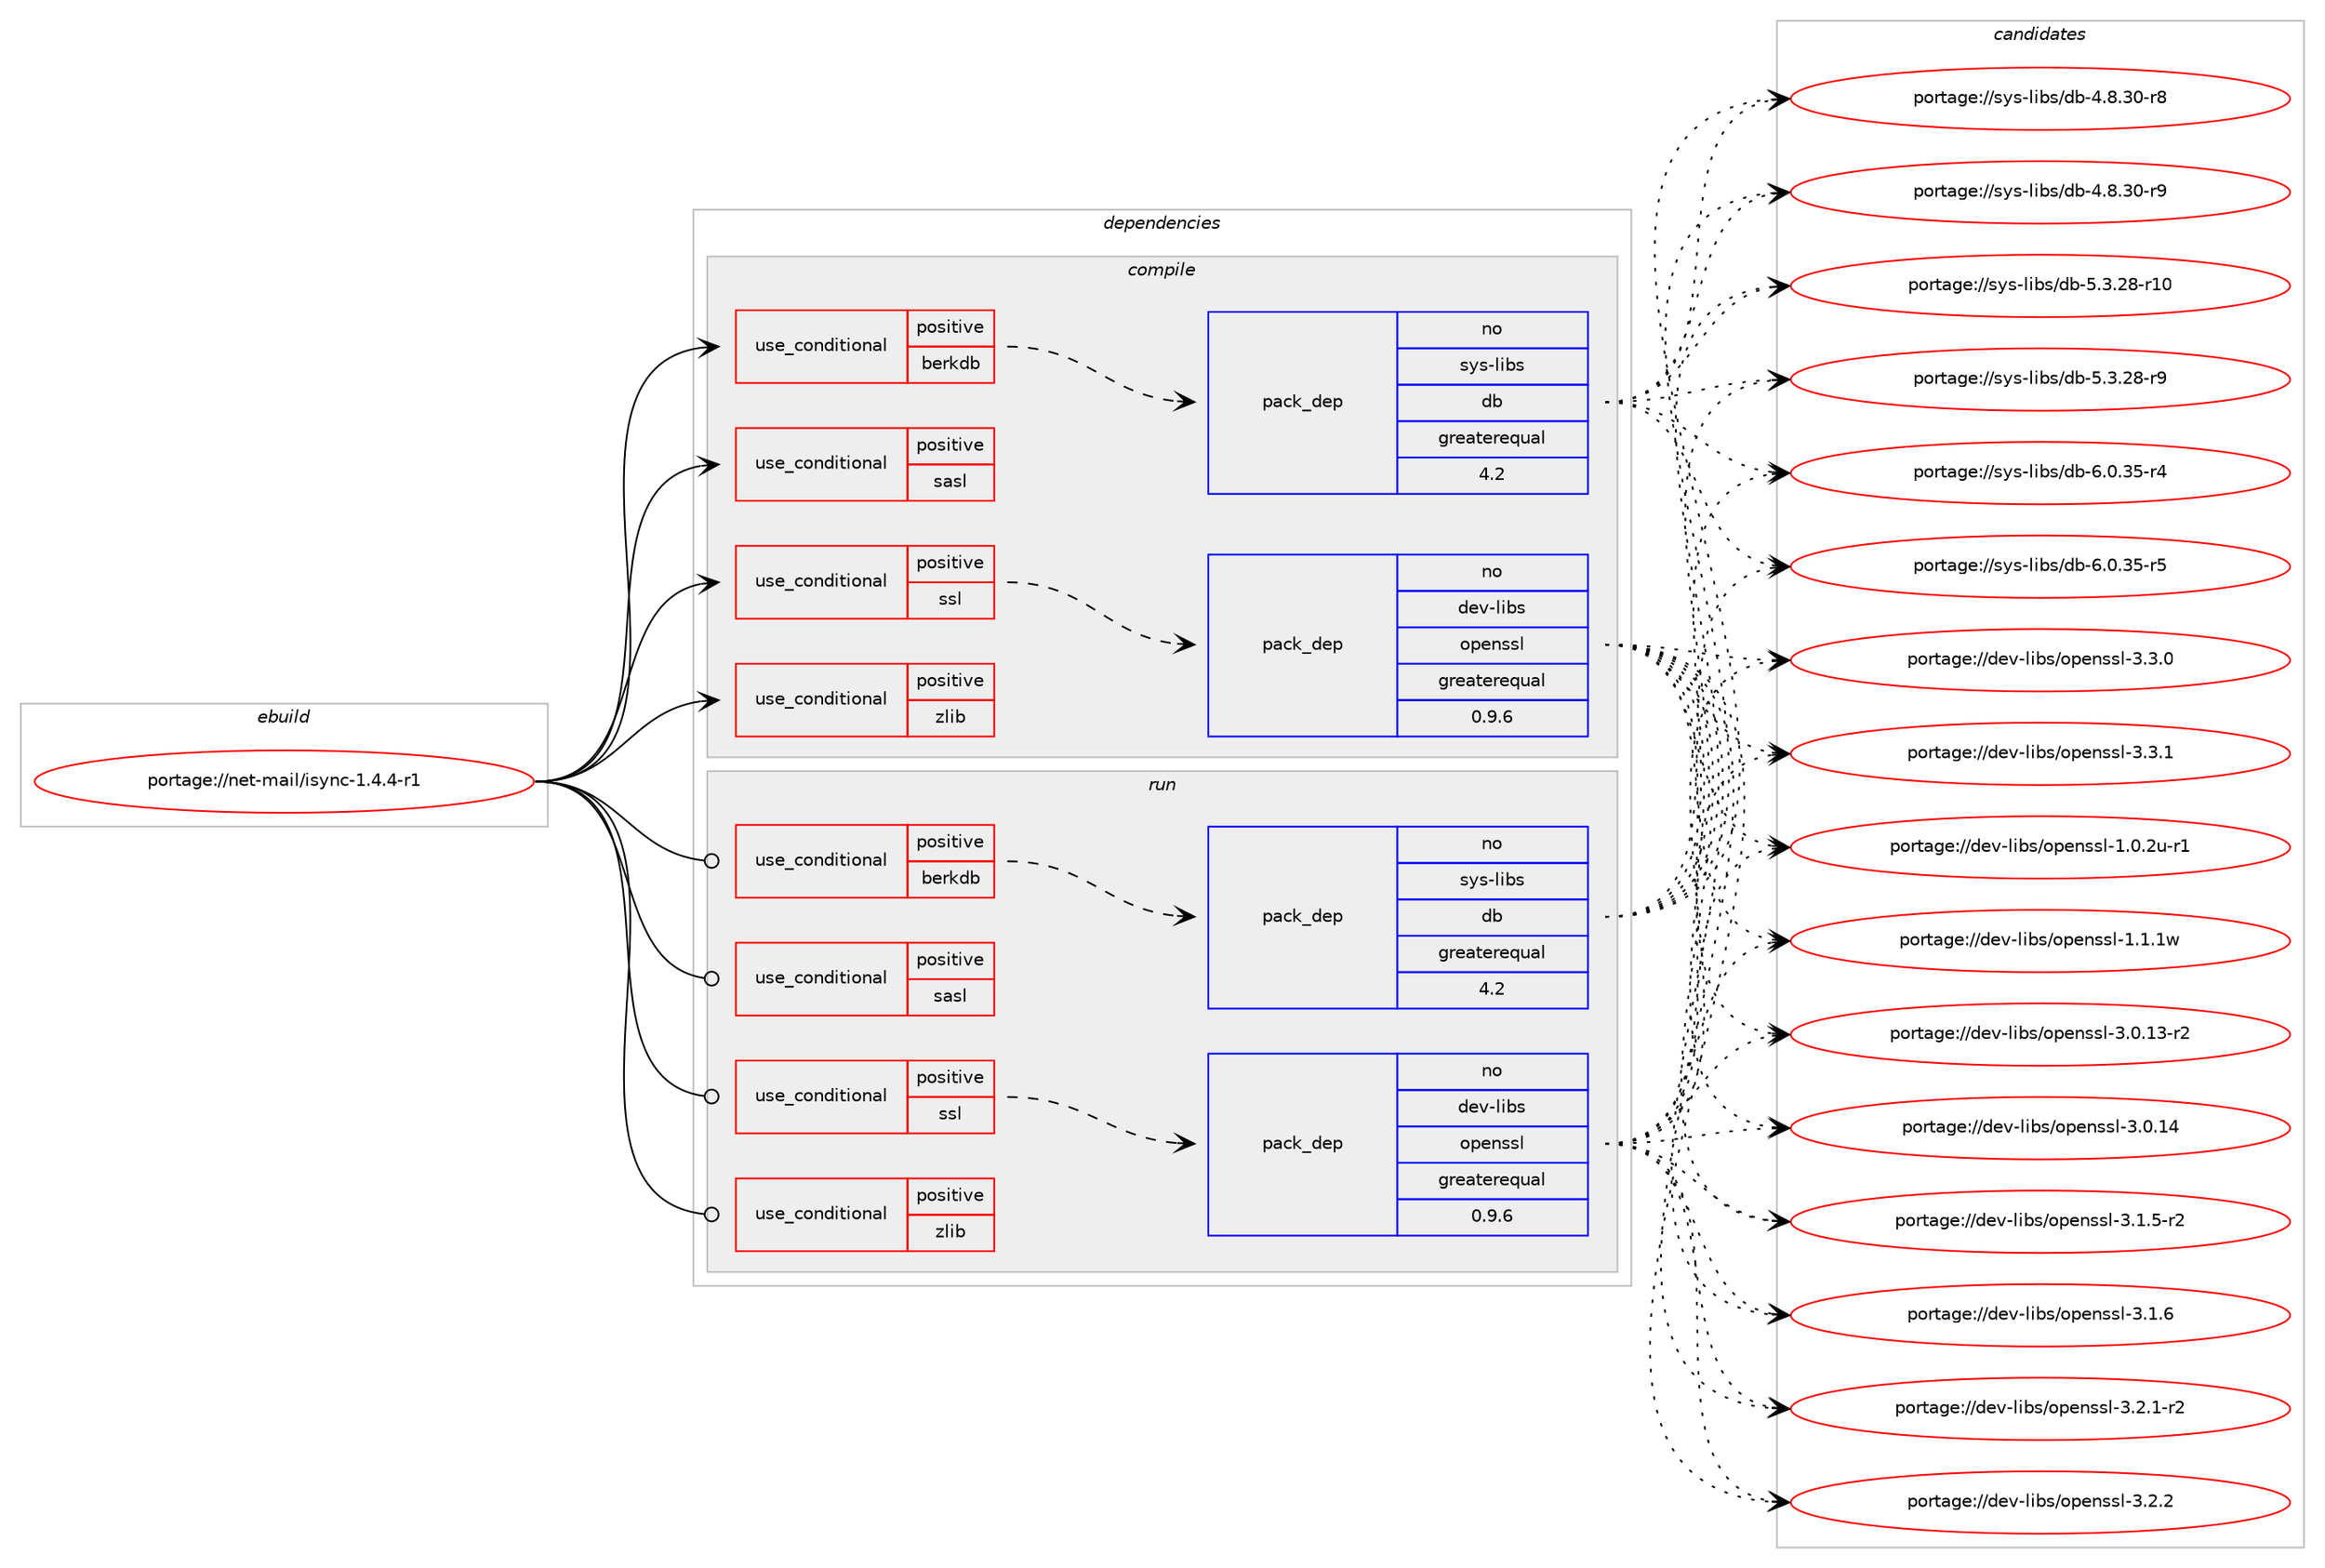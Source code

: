 digraph prolog {

# *************
# Graph options
# *************

newrank=true;
concentrate=true;
compound=true;
graph [rankdir=LR,fontname=Helvetica,fontsize=10,ranksep=1.5];#, ranksep=2.5, nodesep=0.2];
edge  [arrowhead=vee];
node  [fontname=Helvetica,fontsize=10];

# **********
# The ebuild
# **********

subgraph cluster_leftcol {
color=gray;
rank=same;
label=<<i>ebuild</i>>;
id [label="portage://net-mail/isync-1.4.4-r1", color=red, width=4, href="../net-mail/isync-1.4.4-r1.svg"];
}

# ****************
# The dependencies
# ****************

subgraph cluster_midcol {
color=gray;
label=<<i>dependencies</i>>;
subgraph cluster_compile {
fillcolor="#eeeeee";
style=filled;
label=<<i>compile</i>>;
subgraph cond92698 {
dependency185393 [label=<<TABLE BORDER="0" CELLBORDER="1" CELLSPACING="0" CELLPADDING="4"><TR><TD ROWSPAN="3" CELLPADDING="10">use_conditional</TD></TR><TR><TD>positive</TD></TR><TR><TD>berkdb</TD></TR></TABLE>>, shape=none, color=red];
subgraph pack90086 {
dependency185394 [label=<<TABLE BORDER="0" CELLBORDER="1" CELLSPACING="0" CELLPADDING="4" WIDTH="220"><TR><TD ROWSPAN="6" CELLPADDING="30">pack_dep</TD></TR><TR><TD WIDTH="110">no</TD></TR><TR><TD>sys-libs</TD></TR><TR><TD>db</TD></TR><TR><TD>greaterequal</TD></TR><TR><TD>4.2</TD></TR></TABLE>>, shape=none, color=blue];
}
dependency185393:e -> dependency185394:w [weight=20,style="dashed",arrowhead="vee"];
}
id:e -> dependency185393:w [weight=20,style="solid",arrowhead="vee"];
subgraph cond92699 {
dependency185395 [label=<<TABLE BORDER="0" CELLBORDER="1" CELLSPACING="0" CELLPADDING="4"><TR><TD ROWSPAN="3" CELLPADDING="10">use_conditional</TD></TR><TR><TD>positive</TD></TR><TR><TD>sasl</TD></TR></TABLE>>, shape=none, color=red];
# *** BEGIN UNKNOWN DEPENDENCY TYPE (TODO) ***
# dependency185395 -> package_dependency(portage://net-mail/isync-1.4.4-r1,install,no,dev-libs,cyrus-sasl,none,[,,],[],[])
# *** END UNKNOWN DEPENDENCY TYPE (TODO) ***

}
id:e -> dependency185395:w [weight=20,style="solid",arrowhead="vee"];
subgraph cond92700 {
dependency185396 [label=<<TABLE BORDER="0" CELLBORDER="1" CELLSPACING="0" CELLPADDING="4"><TR><TD ROWSPAN="3" CELLPADDING="10">use_conditional</TD></TR><TR><TD>positive</TD></TR><TR><TD>ssl</TD></TR></TABLE>>, shape=none, color=red];
subgraph pack90087 {
dependency185397 [label=<<TABLE BORDER="0" CELLBORDER="1" CELLSPACING="0" CELLPADDING="4" WIDTH="220"><TR><TD ROWSPAN="6" CELLPADDING="30">pack_dep</TD></TR><TR><TD WIDTH="110">no</TD></TR><TR><TD>dev-libs</TD></TR><TR><TD>openssl</TD></TR><TR><TD>greaterequal</TD></TR><TR><TD>0.9.6</TD></TR></TABLE>>, shape=none, color=blue];
}
dependency185396:e -> dependency185397:w [weight=20,style="dashed",arrowhead="vee"];
}
id:e -> dependency185396:w [weight=20,style="solid",arrowhead="vee"];
subgraph cond92701 {
dependency185398 [label=<<TABLE BORDER="0" CELLBORDER="1" CELLSPACING="0" CELLPADDING="4"><TR><TD ROWSPAN="3" CELLPADDING="10">use_conditional</TD></TR><TR><TD>positive</TD></TR><TR><TD>zlib</TD></TR></TABLE>>, shape=none, color=red];
# *** BEGIN UNKNOWN DEPENDENCY TYPE (TODO) ***
# dependency185398 -> package_dependency(portage://net-mail/isync-1.4.4-r1,install,no,sys-libs,zlib,none,[,,],[slot(0),equal],[])
# *** END UNKNOWN DEPENDENCY TYPE (TODO) ***

}
id:e -> dependency185398:w [weight=20,style="solid",arrowhead="vee"];
# *** BEGIN UNKNOWN DEPENDENCY TYPE (TODO) ***
# id -> package_dependency(portage://net-mail/isync-1.4.4-r1,install,weak,sci-chemistry,mdtraj,none,[,,],[],[])
# *** END UNKNOWN DEPENDENCY TYPE (TODO) ***

}
subgraph cluster_compileandrun {
fillcolor="#eeeeee";
style=filled;
label=<<i>compile and run</i>>;
}
subgraph cluster_run {
fillcolor="#eeeeee";
style=filled;
label=<<i>run</i>>;
subgraph cond92702 {
dependency185399 [label=<<TABLE BORDER="0" CELLBORDER="1" CELLSPACING="0" CELLPADDING="4"><TR><TD ROWSPAN="3" CELLPADDING="10">use_conditional</TD></TR><TR><TD>positive</TD></TR><TR><TD>berkdb</TD></TR></TABLE>>, shape=none, color=red];
subgraph pack90088 {
dependency185400 [label=<<TABLE BORDER="0" CELLBORDER="1" CELLSPACING="0" CELLPADDING="4" WIDTH="220"><TR><TD ROWSPAN="6" CELLPADDING="30">pack_dep</TD></TR><TR><TD WIDTH="110">no</TD></TR><TR><TD>sys-libs</TD></TR><TR><TD>db</TD></TR><TR><TD>greaterequal</TD></TR><TR><TD>4.2</TD></TR></TABLE>>, shape=none, color=blue];
}
dependency185399:e -> dependency185400:w [weight=20,style="dashed",arrowhead="vee"];
}
id:e -> dependency185399:w [weight=20,style="solid",arrowhead="odot"];
subgraph cond92703 {
dependency185401 [label=<<TABLE BORDER="0" CELLBORDER="1" CELLSPACING="0" CELLPADDING="4"><TR><TD ROWSPAN="3" CELLPADDING="10">use_conditional</TD></TR><TR><TD>positive</TD></TR><TR><TD>sasl</TD></TR></TABLE>>, shape=none, color=red];
# *** BEGIN UNKNOWN DEPENDENCY TYPE (TODO) ***
# dependency185401 -> package_dependency(portage://net-mail/isync-1.4.4-r1,run,no,dev-libs,cyrus-sasl,none,[,,],[],[])
# *** END UNKNOWN DEPENDENCY TYPE (TODO) ***

}
id:e -> dependency185401:w [weight=20,style="solid",arrowhead="odot"];
subgraph cond92704 {
dependency185402 [label=<<TABLE BORDER="0" CELLBORDER="1" CELLSPACING="0" CELLPADDING="4"><TR><TD ROWSPAN="3" CELLPADDING="10">use_conditional</TD></TR><TR><TD>positive</TD></TR><TR><TD>ssl</TD></TR></TABLE>>, shape=none, color=red];
subgraph pack90089 {
dependency185403 [label=<<TABLE BORDER="0" CELLBORDER="1" CELLSPACING="0" CELLPADDING="4" WIDTH="220"><TR><TD ROWSPAN="6" CELLPADDING="30">pack_dep</TD></TR><TR><TD WIDTH="110">no</TD></TR><TR><TD>dev-libs</TD></TR><TR><TD>openssl</TD></TR><TR><TD>greaterequal</TD></TR><TR><TD>0.9.6</TD></TR></TABLE>>, shape=none, color=blue];
}
dependency185402:e -> dependency185403:w [weight=20,style="dashed",arrowhead="vee"];
}
id:e -> dependency185402:w [weight=20,style="solid",arrowhead="odot"];
subgraph cond92705 {
dependency185404 [label=<<TABLE BORDER="0" CELLBORDER="1" CELLSPACING="0" CELLPADDING="4"><TR><TD ROWSPAN="3" CELLPADDING="10">use_conditional</TD></TR><TR><TD>positive</TD></TR><TR><TD>zlib</TD></TR></TABLE>>, shape=none, color=red];
# *** BEGIN UNKNOWN DEPENDENCY TYPE (TODO) ***
# dependency185404 -> package_dependency(portage://net-mail/isync-1.4.4-r1,run,no,sys-libs,zlib,none,[,,],[slot(0),equal],[])
# *** END UNKNOWN DEPENDENCY TYPE (TODO) ***

}
id:e -> dependency185404:w [weight=20,style="solid",arrowhead="odot"];
# *** BEGIN UNKNOWN DEPENDENCY TYPE (TODO) ***
# id -> package_dependency(portage://net-mail/isync-1.4.4-r1,run,weak,sci-chemistry,mdtraj,none,[,,],[],[])
# *** END UNKNOWN DEPENDENCY TYPE (TODO) ***

}
}

# **************
# The candidates
# **************

subgraph cluster_choices {
rank=same;
color=gray;
label=<<i>candidates</i>>;

subgraph choice90086 {
color=black;
nodesep=1;
choice11512111545108105981154710098455246564651484511456 [label="portage://sys-libs/db-4.8.30-r8", color=red, width=4,href="../sys-libs/db-4.8.30-r8.svg"];
choice11512111545108105981154710098455246564651484511457 [label="portage://sys-libs/db-4.8.30-r9", color=red, width=4,href="../sys-libs/db-4.8.30-r9.svg"];
choice1151211154510810598115471009845534651465056451144948 [label="portage://sys-libs/db-5.3.28-r10", color=red, width=4,href="../sys-libs/db-5.3.28-r10.svg"];
choice11512111545108105981154710098455346514650564511457 [label="portage://sys-libs/db-5.3.28-r9", color=red, width=4,href="../sys-libs/db-5.3.28-r9.svg"];
choice11512111545108105981154710098455446484651534511452 [label="portage://sys-libs/db-6.0.35-r4", color=red, width=4,href="../sys-libs/db-6.0.35-r4.svg"];
choice11512111545108105981154710098455446484651534511453 [label="portage://sys-libs/db-6.0.35-r5", color=red, width=4,href="../sys-libs/db-6.0.35-r5.svg"];
dependency185394:e -> choice11512111545108105981154710098455246564651484511456:w [style=dotted,weight="100"];
dependency185394:e -> choice11512111545108105981154710098455246564651484511457:w [style=dotted,weight="100"];
dependency185394:e -> choice1151211154510810598115471009845534651465056451144948:w [style=dotted,weight="100"];
dependency185394:e -> choice11512111545108105981154710098455346514650564511457:w [style=dotted,weight="100"];
dependency185394:e -> choice11512111545108105981154710098455446484651534511452:w [style=dotted,weight="100"];
dependency185394:e -> choice11512111545108105981154710098455446484651534511453:w [style=dotted,weight="100"];
}
subgraph choice90087 {
color=black;
nodesep=1;
choice1001011184510810598115471111121011101151151084549464846501174511449 [label="portage://dev-libs/openssl-1.0.2u-r1", color=red, width=4,href="../dev-libs/openssl-1.0.2u-r1.svg"];
choice100101118451081059811547111112101110115115108454946494649119 [label="portage://dev-libs/openssl-1.1.1w", color=red, width=4,href="../dev-libs/openssl-1.1.1w.svg"];
choice100101118451081059811547111112101110115115108455146484649514511450 [label="portage://dev-libs/openssl-3.0.13-r2", color=red, width=4,href="../dev-libs/openssl-3.0.13-r2.svg"];
choice10010111845108105981154711111210111011511510845514648464952 [label="portage://dev-libs/openssl-3.0.14", color=red, width=4,href="../dev-libs/openssl-3.0.14.svg"];
choice1001011184510810598115471111121011101151151084551464946534511450 [label="portage://dev-libs/openssl-3.1.5-r2", color=red, width=4,href="../dev-libs/openssl-3.1.5-r2.svg"];
choice100101118451081059811547111112101110115115108455146494654 [label="portage://dev-libs/openssl-3.1.6", color=red, width=4,href="../dev-libs/openssl-3.1.6.svg"];
choice1001011184510810598115471111121011101151151084551465046494511450 [label="portage://dev-libs/openssl-3.2.1-r2", color=red, width=4,href="../dev-libs/openssl-3.2.1-r2.svg"];
choice100101118451081059811547111112101110115115108455146504650 [label="portage://dev-libs/openssl-3.2.2", color=red, width=4,href="../dev-libs/openssl-3.2.2.svg"];
choice100101118451081059811547111112101110115115108455146514648 [label="portage://dev-libs/openssl-3.3.0", color=red, width=4,href="../dev-libs/openssl-3.3.0.svg"];
choice100101118451081059811547111112101110115115108455146514649 [label="portage://dev-libs/openssl-3.3.1", color=red, width=4,href="../dev-libs/openssl-3.3.1.svg"];
dependency185397:e -> choice1001011184510810598115471111121011101151151084549464846501174511449:w [style=dotted,weight="100"];
dependency185397:e -> choice100101118451081059811547111112101110115115108454946494649119:w [style=dotted,weight="100"];
dependency185397:e -> choice100101118451081059811547111112101110115115108455146484649514511450:w [style=dotted,weight="100"];
dependency185397:e -> choice10010111845108105981154711111210111011511510845514648464952:w [style=dotted,weight="100"];
dependency185397:e -> choice1001011184510810598115471111121011101151151084551464946534511450:w [style=dotted,weight="100"];
dependency185397:e -> choice100101118451081059811547111112101110115115108455146494654:w [style=dotted,weight="100"];
dependency185397:e -> choice1001011184510810598115471111121011101151151084551465046494511450:w [style=dotted,weight="100"];
dependency185397:e -> choice100101118451081059811547111112101110115115108455146504650:w [style=dotted,weight="100"];
dependency185397:e -> choice100101118451081059811547111112101110115115108455146514648:w [style=dotted,weight="100"];
dependency185397:e -> choice100101118451081059811547111112101110115115108455146514649:w [style=dotted,weight="100"];
}
subgraph choice90088 {
color=black;
nodesep=1;
choice11512111545108105981154710098455246564651484511456 [label="portage://sys-libs/db-4.8.30-r8", color=red, width=4,href="../sys-libs/db-4.8.30-r8.svg"];
choice11512111545108105981154710098455246564651484511457 [label="portage://sys-libs/db-4.8.30-r9", color=red, width=4,href="../sys-libs/db-4.8.30-r9.svg"];
choice1151211154510810598115471009845534651465056451144948 [label="portage://sys-libs/db-5.3.28-r10", color=red, width=4,href="../sys-libs/db-5.3.28-r10.svg"];
choice11512111545108105981154710098455346514650564511457 [label="portage://sys-libs/db-5.3.28-r9", color=red, width=4,href="../sys-libs/db-5.3.28-r9.svg"];
choice11512111545108105981154710098455446484651534511452 [label="portage://sys-libs/db-6.0.35-r4", color=red, width=4,href="../sys-libs/db-6.0.35-r4.svg"];
choice11512111545108105981154710098455446484651534511453 [label="portage://sys-libs/db-6.0.35-r5", color=red, width=4,href="../sys-libs/db-6.0.35-r5.svg"];
dependency185400:e -> choice11512111545108105981154710098455246564651484511456:w [style=dotted,weight="100"];
dependency185400:e -> choice11512111545108105981154710098455246564651484511457:w [style=dotted,weight="100"];
dependency185400:e -> choice1151211154510810598115471009845534651465056451144948:w [style=dotted,weight="100"];
dependency185400:e -> choice11512111545108105981154710098455346514650564511457:w [style=dotted,weight="100"];
dependency185400:e -> choice11512111545108105981154710098455446484651534511452:w [style=dotted,weight="100"];
dependency185400:e -> choice11512111545108105981154710098455446484651534511453:w [style=dotted,weight="100"];
}
subgraph choice90089 {
color=black;
nodesep=1;
choice1001011184510810598115471111121011101151151084549464846501174511449 [label="portage://dev-libs/openssl-1.0.2u-r1", color=red, width=4,href="../dev-libs/openssl-1.0.2u-r1.svg"];
choice100101118451081059811547111112101110115115108454946494649119 [label="portage://dev-libs/openssl-1.1.1w", color=red, width=4,href="../dev-libs/openssl-1.1.1w.svg"];
choice100101118451081059811547111112101110115115108455146484649514511450 [label="portage://dev-libs/openssl-3.0.13-r2", color=red, width=4,href="../dev-libs/openssl-3.0.13-r2.svg"];
choice10010111845108105981154711111210111011511510845514648464952 [label="portage://dev-libs/openssl-3.0.14", color=red, width=4,href="../dev-libs/openssl-3.0.14.svg"];
choice1001011184510810598115471111121011101151151084551464946534511450 [label="portage://dev-libs/openssl-3.1.5-r2", color=red, width=4,href="../dev-libs/openssl-3.1.5-r2.svg"];
choice100101118451081059811547111112101110115115108455146494654 [label="portage://dev-libs/openssl-3.1.6", color=red, width=4,href="../dev-libs/openssl-3.1.6.svg"];
choice1001011184510810598115471111121011101151151084551465046494511450 [label="portage://dev-libs/openssl-3.2.1-r2", color=red, width=4,href="../dev-libs/openssl-3.2.1-r2.svg"];
choice100101118451081059811547111112101110115115108455146504650 [label="portage://dev-libs/openssl-3.2.2", color=red, width=4,href="../dev-libs/openssl-3.2.2.svg"];
choice100101118451081059811547111112101110115115108455146514648 [label="portage://dev-libs/openssl-3.3.0", color=red, width=4,href="../dev-libs/openssl-3.3.0.svg"];
choice100101118451081059811547111112101110115115108455146514649 [label="portage://dev-libs/openssl-3.3.1", color=red, width=4,href="../dev-libs/openssl-3.3.1.svg"];
dependency185403:e -> choice1001011184510810598115471111121011101151151084549464846501174511449:w [style=dotted,weight="100"];
dependency185403:e -> choice100101118451081059811547111112101110115115108454946494649119:w [style=dotted,weight="100"];
dependency185403:e -> choice100101118451081059811547111112101110115115108455146484649514511450:w [style=dotted,weight="100"];
dependency185403:e -> choice10010111845108105981154711111210111011511510845514648464952:w [style=dotted,weight="100"];
dependency185403:e -> choice1001011184510810598115471111121011101151151084551464946534511450:w [style=dotted,weight="100"];
dependency185403:e -> choice100101118451081059811547111112101110115115108455146494654:w [style=dotted,weight="100"];
dependency185403:e -> choice1001011184510810598115471111121011101151151084551465046494511450:w [style=dotted,weight="100"];
dependency185403:e -> choice100101118451081059811547111112101110115115108455146504650:w [style=dotted,weight="100"];
dependency185403:e -> choice100101118451081059811547111112101110115115108455146514648:w [style=dotted,weight="100"];
dependency185403:e -> choice100101118451081059811547111112101110115115108455146514649:w [style=dotted,weight="100"];
}
}

}

